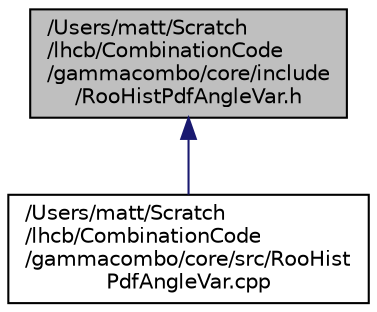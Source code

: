 digraph "/Users/matt/Scratch/lhcb/CombinationCode/gammacombo/core/include/RooHistPdfAngleVar.h"
{
  edge [fontname="Helvetica",fontsize="10",labelfontname="Helvetica",labelfontsize="10"];
  node [fontname="Helvetica",fontsize="10",shape=record];
  Node5 [label="/Users/matt/Scratch\l/lhcb/CombinationCode\l/gammacombo/core/include\l/RooHistPdfAngleVar.h",height=0.2,width=0.4,color="black", fillcolor="grey75", style="filled", fontcolor="black"];
  Node5 -> Node6 [dir="back",color="midnightblue",fontsize="10",style="solid",fontname="Helvetica"];
  Node6 [label="/Users/matt/Scratch\l/lhcb/CombinationCode\l/gammacombo/core/src/RooHist\lPdfAngleVar.cpp",height=0.2,width=0.4,color="black", fillcolor="white", style="filled",URL="$_roo_hist_pdf_angle_var_8cpp.html"];
}
